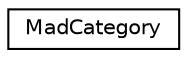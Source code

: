 digraph "Graphical Class Hierarchy"
{
  edge [fontname="Helvetica",fontsize="10",labelfontname="Helvetica",labelfontsize="10"];
  node [fontname="Helvetica",fontsize="10",shape=record];
  rankdir="LR";
  Node1 [label="MadCategory",height=0.2,width=0.4,color="black", fillcolor="white", style="filled",URL="$struct_mad_category.html"];
}
